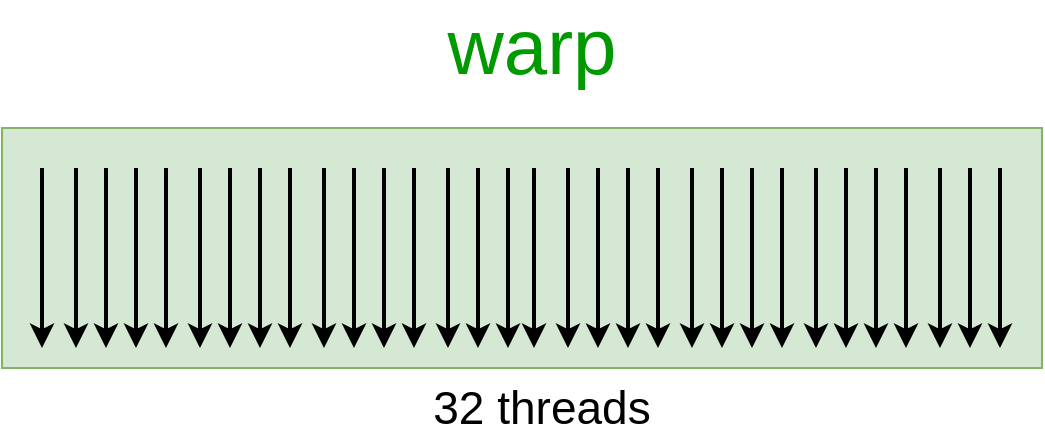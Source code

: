 <mxfile pages="1" version="11.2.8" type="device"><diagram id="QO03oYDq2Jh0YwddvcYz" name="Page-1"><mxGraphModel dx="2066" dy="1114" grid="1" gridSize="10" guides="1" tooltips="1" connect="1" arrows="1" fold="1" page="1" pageScale="1" pageWidth="850" pageHeight="2200" math="0" shadow="0"><root><mxCell id="0"/><mxCell id="1" parent="0"/><mxCell id="ra4AYkwAdnilgZX1Twwt-1" value="" style="rounded=0;whiteSpace=wrap;html=1;fillColor=#d5e8d4;strokeColor=#82b366;" vertex="1" parent="1"><mxGeometry x="200" y="90" width="520" height="120" as="geometry"/></mxCell><mxCell id="ra4AYkwAdnilgZX1Twwt-2" value="" style="endArrow=classic;html=1;strokeWidth=2;" edge="1" parent="1"><mxGeometry width="50" height="50" relative="1" as="geometry"><mxPoint x="220" y="110" as="sourcePoint"/><mxPoint x="220" y="200" as="targetPoint"/></mxGeometry></mxCell><mxCell id="ra4AYkwAdnilgZX1Twwt-3" value="" style="endArrow=classic;html=1;strokeWidth=2;" edge="1" parent="1"><mxGeometry width="50" height="50" relative="1" as="geometry"><mxPoint x="237" y="110" as="sourcePoint"/><mxPoint x="237" y="200" as="targetPoint"/></mxGeometry></mxCell><mxCell id="ra4AYkwAdnilgZX1Twwt-14" value="" style="endArrow=classic;html=1;strokeWidth=2;" edge="1" parent="1"><mxGeometry width="50" height="50" relative="1" as="geometry"><mxPoint x="252" y="110" as="sourcePoint"/><mxPoint x="252" y="200" as="targetPoint"/></mxGeometry></mxCell><mxCell id="ra4AYkwAdnilgZX1Twwt-15" value="" style="endArrow=classic;html=1;strokeWidth=2;" edge="1" parent="1"><mxGeometry width="50" height="50" relative="1" as="geometry"><mxPoint x="267" y="110" as="sourcePoint"/><mxPoint x="267" y="200" as="targetPoint"/></mxGeometry></mxCell><mxCell id="ra4AYkwAdnilgZX1Twwt-16" value="" style="endArrow=classic;html=1;strokeWidth=2;" edge="1" parent="1"><mxGeometry width="50" height="50" relative="1" as="geometry"><mxPoint x="329" y="110" as="sourcePoint"/><mxPoint x="329" y="200" as="targetPoint"/></mxGeometry></mxCell><mxCell id="ra4AYkwAdnilgZX1Twwt-17" value="" style="endArrow=classic;html=1;strokeWidth=2;" edge="1" parent="1"><mxGeometry width="50" height="50" relative="1" as="geometry"><mxPoint x="314" y="110" as="sourcePoint"/><mxPoint x="314" y="200" as="targetPoint"/></mxGeometry></mxCell><mxCell id="ra4AYkwAdnilgZX1Twwt-18" value="" style="endArrow=classic;html=1;strokeWidth=2;" edge="1" parent="1"><mxGeometry width="50" height="50" relative="1" as="geometry"><mxPoint x="299" y="110" as="sourcePoint"/><mxPoint x="299" y="200" as="targetPoint"/></mxGeometry></mxCell><mxCell id="ra4AYkwAdnilgZX1Twwt-19" value="" style="endArrow=classic;html=1;strokeWidth=2;" edge="1" parent="1"><mxGeometry width="50" height="50" relative="1" as="geometry"><mxPoint x="282" y="110" as="sourcePoint"/><mxPoint x="282" y="200" as="targetPoint"/></mxGeometry></mxCell><mxCell id="ra4AYkwAdnilgZX1Twwt-20" value="" style="endArrow=classic;html=1;strokeWidth=2;" edge="1" parent="1"><mxGeometry width="50" height="50" relative="1" as="geometry"><mxPoint x="453" y="110" as="sourcePoint"/><mxPoint x="453" y="200" as="targetPoint"/></mxGeometry></mxCell><mxCell id="ra4AYkwAdnilgZX1Twwt-21" value="" style="endArrow=classic;html=1;strokeWidth=2;" edge="1" parent="1"><mxGeometry width="50" height="50" relative="1" as="geometry"><mxPoint x="438" y="110" as="sourcePoint"/><mxPoint x="438" y="200" as="targetPoint"/></mxGeometry></mxCell><mxCell id="ra4AYkwAdnilgZX1Twwt-22" value="" style="endArrow=classic;html=1;strokeWidth=2;" edge="1" parent="1"><mxGeometry width="50" height="50" relative="1" as="geometry"><mxPoint x="423" y="110" as="sourcePoint"/><mxPoint x="423" y="200" as="targetPoint"/></mxGeometry></mxCell><mxCell id="ra4AYkwAdnilgZX1Twwt-23" value="" style="endArrow=classic;html=1;strokeWidth=2;" edge="1" parent="1"><mxGeometry width="50" height="50" relative="1" as="geometry"><mxPoint x="406" y="110" as="sourcePoint"/><mxPoint x="406" y="200" as="targetPoint"/></mxGeometry></mxCell><mxCell id="ra4AYkwAdnilgZX1Twwt-24" value="" style="endArrow=classic;html=1;strokeWidth=2;" edge="1" parent="1"><mxGeometry width="50" height="50" relative="1" as="geometry"><mxPoint x="391" y="110" as="sourcePoint"/><mxPoint x="391" y="200" as="targetPoint"/></mxGeometry></mxCell><mxCell id="ra4AYkwAdnilgZX1Twwt-25" value="" style="endArrow=classic;html=1;strokeWidth=2;" edge="1" parent="1"><mxGeometry width="50" height="50" relative="1" as="geometry"><mxPoint x="376" y="110" as="sourcePoint"/><mxPoint x="376" y="200" as="targetPoint"/></mxGeometry></mxCell><mxCell id="ra4AYkwAdnilgZX1Twwt-26" value="" style="endArrow=classic;html=1;strokeWidth=2;" edge="1" parent="1"><mxGeometry width="50" height="50" relative="1" as="geometry"><mxPoint x="361" y="110" as="sourcePoint"/><mxPoint x="361" y="200" as="targetPoint"/></mxGeometry></mxCell><mxCell id="ra4AYkwAdnilgZX1Twwt-27" value="" style="endArrow=classic;html=1;strokeWidth=2;" edge="1" parent="1"><mxGeometry width="50" height="50" relative="1" as="geometry"><mxPoint x="344" y="110" as="sourcePoint"/><mxPoint x="344" y="200" as="targetPoint"/></mxGeometry></mxCell><mxCell id="ra4AYkwAdnilgZX1Twwt-28" value="" style="endArrow=classic;html=1;strokeWidth=2;" edge="1" parent="1"><mxGeometry width="50" height="50" relative="1" as="geometry"><mxPoint x="466" y="110" as="sourcePoint"/><mxPoint x="466" y="200" as="targetPoint"/></mxGeometry></mxCell><mxCell id="ra4AYkwAdnilgZX1Twwt-29" value="" style="endArrow=classic;html=1;strokeWidth=2;" edge="1" parent="1"><mxGeometry width="50" height="50" relative="1" as="geometry"><mxPoint x="483" y="110" as="sourcePoint"/><mxPoint x="483" y="200" as="targetPoint"/></mxGeometry></mxCell><mxCell id="ra4AYkwAdnilgZX1Twwt-30" value="" style="endArrow=classic;html=1;strokeWidth=2;" edge="1" parent="1"><mxGeometry width="50" height="50" relative="1" as="geometry"><mxPoint x="498" y="110" as="sourcePoint"/><mxPoint x="498" y="200" as="targetPoint"/></mxGeometry></mxCell><mxCell id="ra4AYkwAdnilgZX1Twwt-31" value="" style="endArrow=classic;html=1;strokeWidth=2;" edge="1" parent="1"><mxGeometry width="50" height="50" relative="1" as="geometry"><mxPoint x="513" y="110" as="sourcePoint"/><mxPoint x="513" y="200" as="targetPoint"/></mxGeometry></mxCell><mxCell id="ra4AYkwAdnilgZX1Twwt-32" value="" style="endArrow=classic;html=1;strokeWidth=2;" edge="1" parent="1"><mxGeometry width="50" height="50" relative="1" as="geometry"><mxPoint x="575" y="110" as="sourcePoint"/><mxPoint x="575" y="200" as="targetPoint"/></mxGeometry></mxCell><mxCell id="ra4AYkwAdnilgZX1Twwt-33" value="" style="endArrow=classic;html=1;strokeWidth=2;" edge="1" parent="1"><mxGeometry width="50" height="50" relative="1" as="geometry"><mxPoint x="560" y="110" as="sourcePoint"/><mxPoint x="560" y="200" as="targetPoint"/></mxGeometry></mxCell><mxCell id="ra4AYkwAdnilgZX1Twwt-34" value="" style="endArrow=classic;html=1;strokeWidth=2;" edge="1" parent="1"><mxGeometry width="50" height="50" relative="1" as="geometry"><mxPoint x="545" y="110" as="sourcePoint"/><mxPoint x="545" y="200" as="targetPoint"/></mxGeometry></mxCell><mxCell id="ra4AYkwAdnilgZX1Twwt-35" value="" style="endArrow=classic;html=1;strokeWidth=2;" edge="1" parent="1"><mxGeometry width="50" height="50" relative="1" as="geometry"><mxPoint x="528" y="110" as="sourcePoint"/><mxPoint x="528" y="200" as="targetPoint"/></mxGeometry></mxCell><mxCell id="ra4AYkwAdnilgZX1Twwt-36" value="" style="endArrow=classic;html=1;strokeWidth=2;" edge="1" parent="1"><mxGeometry width="50" height="50" relative="1" as="geometry"><mxPoint x="699" y="110" as="sourcePoint"/><mxPoint x="699" y="200" as="targetPoint"/></mxGeometry></mxCell><mxCell id="ra4AYkwAdnilgZX1Twwt-37" value="" style="endArrow=classic;html=1;strokeWidth=2;" edge="1" parent="1"><mxGeometry width="50" height="50" relative="1" as="geometry"><mxPoint x="684" y="110" as="sourcePoint"/><mxPoint x="684" y="200" as="targetPoint"/></mxGeometry></mxCell><mxCell id="ra4AYkwAdnilgZX1Twwt-38" value="" style="endArrow=classic;html=1;strokeWidth=2;" edge="1" parent="1"><mxGeometry width="50" height="50" relative="1" as="geometry"><mxPoint x="669" y="110" as="sourcePoint"/><mxPoint x="669" y="200" as="targetPoint"/></mxGeometry></mxCell><mxCell id="ra4AYkwAdnilgZX1Twwt-39" value="" style="endArrow=classic;html=1;strokeWidth=2;" edge="1" parent="1"><mxGeometry width="50" height="50" relative="1" as="geometry"><mxPoint x="652" y="110" as="sourcePoint"/><mxPoint x="652" y="200" as="targetPoint"/></mxGeometry></mxCell><mxCell id="ra4AYkwAdnilgZX1Twwt-40" value="" style="endArrow=classic;html=1;strokeWidth=2;" edge="1" parent="1"><mxGeometry width="50" height="50" relative="1" as="geometry"><mxPoint x="637" y="110" as="sourcePoint"/><mxPoint x="637" y="200" as="targetPoint"/></mxGeometry></mxCell><mxCell id="ra4AYkwAdnilgZX1Twwt-41" value="" style="endArrow=classic;html=1;strokeWidth=2;" edge="1" parent="1"><mxGeometry width="50" height="50" relative="1" as="geometry"><mxPoint x="622" y="110" as="sourcePoint"/><mxPoint x="622" y="200" as="targetPoint"/></mxGeometry></mxCell><mxCell id="ra4AYkwAdnilgZX1Twwt-42" value="" style="endArrow=classic;html=1;strokeWidth=2;" edge="1" parent="1"><mxGeometry width="50" height="50" relative="1" as="geometry"><mxPoint x="607" y="110" as="sourcePoint"/><mxPoint x="607" y="200" as="targetPoint"/></mxGeometry></mxCell><mxCell id="ra4AYkwAdnilgZX1Twwt-43" value="" style="endArrow=classic;html=1;strokeWidth=2;" edge="1" parent="1"><mxGeometry width="50" height="50" relative="1" as="geometry"><mxPoint x="590" y="110" as="sourcePoint"/><mxPoint x="590" y="200" as="targetPoint"/></mxGeometry></mxCell><mxCell id="ra4AYkwAdnilgZX1Twwt-44" value="32 threads" style="text;html=1;strokeColor=none;fillColor=none;align=center;verticalAlign=middle;whiteSpace=wrap;rounded=0;fontSize=23;" vertex="1" parent="1"><mxGeometry x="380" y="220" width="180" height="20" as="geometry"/></mxCell><mxCell id="ra4AYkwAdnilgZX1Twwt-45" value="warp" style="text;html=1;strokeColor=none;fillColor=none;align=center;verticalAlign=middle;whiteSpace=wrap;rounded=0;fontSize=39;fontColor=#009900;" vertex="1" parent="1"><mxGeometry x="380" y="40" width="170" height="20" as="geometry"/></mxCell></root></mxGraphModel></diagram></mxfile>